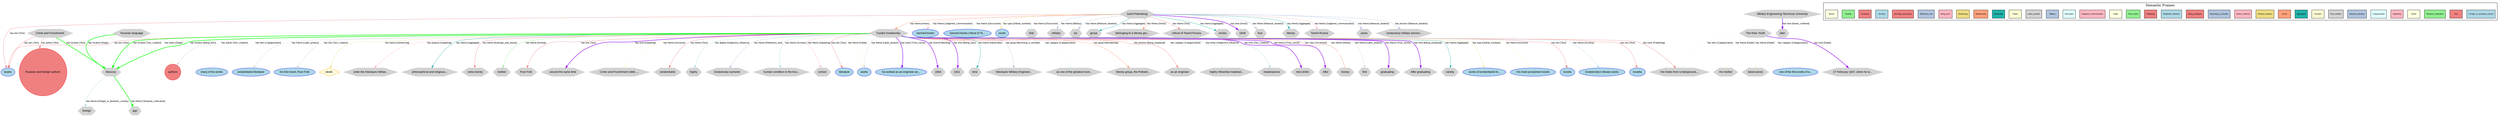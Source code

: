 digraph Fyodor_Dostoevsky {
    rankdir=TB;
    compound=true;
    node [fontname="Arial", fontsize=12, style=filled];
    edge [fontname="Arial", fontsize=10, color=gray];
    
    // Graph styling
    bgcolor=white;
    
    // Node type definitions
    subgraph cluster_people {{
        label="People";
        style=filled;
        fillcolor=lightcoral;
        color=red;
        node [fillcolor=lightcoral, color=red, shape=circle];
    }}
    
    subgraph cluster_locations {{
        label="Locations";
        style=filled;
        fillcolor=lightgreen;
        color=green;
        node [fillcolor=lightgreen, color=green, shape=box];
    }}
    
    subgraph cluster_concepts {{
        label="Concepts";
        style=filled;
        fillcolor=lightblue;
        color=blue;
        node [fillcolor=lightblue, color=blue, shape=ellipse];
    }}
    
    subgraph cluster_events {{
        label="Events";
        style=filled;
        fillcolor=lightyellow;
        color=orange;
        node [fillcolor=lightyellow, color=orange, shape=diamond];
    }}
    
    subgraph cluster_other {{
        label="Other";
        style=filled;
        fillcolor=lightgray;
        color=gray;
        node [fillcolor=lightgray, color=gray, shape=hexagon];
    }}

    // People nodes
    "authors" [label="authors", fillcolor=lightcoral, color=red, shape=circle];
    "Russian and foreign authors" [label="Russian and foreign authors", fillcolor=lightcoral, color=red, shape=circle];

    // Concepts nodes
    "literature" [label="literature", fillcolor=lightblue, color=blue, shape=ellipse];
    "works" [label="works", fillcolor=lightblue, color=blue, shape=ellipse];
    "he worked as an engineer an..." [label="he worked as an engineer an...", fillcolor=lightblue, color=blue, shape=ellipse];
    "works of existentialist lit..." [label="works of existentialist lit...", fillcolor=lightblue, color=blue, shape=ellipse];
    "His most acclaimed novels" [label="His most acclaimed novels", fillcolor=lightblue, color=blue, shape=ellipse];
    "novels" [label="novels", fillcolor=lightblue, color=blue, shape=ellipse];
    "Dostoevsky's literary works" [label="Dostoevsky's literary works", fillcolor=lightblue, color=blue, shape=ellipse];
    "one of the first works of e..." [label="one of the first works of e...", fillcolor=lightblue, color=blue, shape=ellipse];
    "novella" [label="novella", fillcolor=lightblue, color=blue, shape=ellipse];
    "books" [label="books", fillcolor=lightblue, color=blue, shape=ellipse];
    "banned books" [label="banned books", fillcolor=lightblue, color=blue, shape=ellipse];
    "many of his works" [label="many of his works", fillcolor=lightblue, color=blue, shape=ellipse];
    "banned books critical of Ts..." [label="banned books critical of Ts...", fillcolor=lightblue, color=blue, shape=ellipse];
    "novel" [label="novel", fillcolor=lightblue, color=blue, shape=ellipse];
    "existentialist literature" [label="existentialist literature", fillcolor=lightblue, color=blue, shape=ellipse];
    "his first novel, Poor Folk" [label="his first novel, Poor Folk", fillcolor=lightblue, color=blue, shape=ellipse];

    // Events nodes
    "death," [label="death,", fillcolor=lightyellow, color=orange, shape=diamond];

    // Other nodes
    "enter the Nikolayev Militar..." [label="enter the Nikolayev Militar...", fillcolor=lightgray, color=gray, shape=hexagon];
    "that" [label="that", fillcolor=lightgray, color=gray, shape=hexagon];
    "philosophical and religious..." [label="philosophical and religious...", fillcolor=lightgray, color=gray, shape=hexagon];
    "foreign" [label="foreign", fillcolor=lightgray, color=gray, shape=hexagon];
    "extra money" [label="extra money", fillcolor=lightgray, color=gray, shape=hexagon];
    "mother" [label="mother", fillcolor=lightgray, color=gray, shape=hexagon];
    "military" [label="military", fillcolor=lightgray, color=gray, shape=hexagon];
    "six" [label="six", fillcolor=lightgray, color=gray, shape=hexagon];
    "Poor Folk" [label="Poor Folk", fillcolor=lightgray, color=gray, shape=hexagon];
    "group" [label="group", fillcolor=lightgray, color=gray, shape=hexagon];
    "belonging to a literary gro..." [label="belonging to a literary gro...", fillcolor=lightgray, color=gray, shape=hexagon];
    "critical of Tsarist Russia" [label="critical of Tsarist Russia", fillcolor=lightgray, color=gray, shape=hexagon];
    "Military Engineering-Technical University" [label="Military Engineering-Technical University", fillcolor=lightgray, color=gray, shape=hexagon];
    "around the same time" [label="around the same time", fillcolor=lightgray, color=gray, shape=hexagon];
    "Crime and Punishment 1866 ,..." [label="Crime and Punishment 1866 ,...", fillcolor=lightgray, color=gray, shape=hexagon];
    "existentialist" [label="existentialist", fillcolor=lightgray, color=gray, shape=hexagon];
    "27 February 1837, when he w..." [label="27 February 1837, when he w...", fillcolor=lightgray, color=gray, shape=hexagon];
    "highly" [label="highly", fillcolor=lightgray, color=gray, shape=hexagon];
    "circles" [label="circles", fillcolor=lightgray, color=gray, shape=hexagon];
    "Crime and Punishment" [label="Crime and Punishment", fillcolor=lightgray, color=gray, shape=hexagon];
    "Dostoevsky surname " [label="Dostoevsky surname ", fillcolor=lightgray, color=gray, shape=hexagon];
    "1849" [label="1849", fillcolor=lightgray, color=gray, shape=hexagon];
    "four" [label="four", fillcolor=lightgray, color=gray, shape=hexagon];
    "human condition in the trou..." [label="human condition in the trou...", fillcolor=lightgray, color=gray, shape=hexagon];
    "school" [label="school", fillcolor=lightgray, color=gray, shape=hexagon];
    "literary" [label="literary", fillcolor=lightgray, color=gray, shape=hexagon];
    "His Notes from Underground,..." [label="His Notes from Underground,...", fillcolor=lightgray, color=gray, shape=hexagon];
    "1864" [label="1864", fillcolor=lightgray, color=gray, shape=hexagon];
    "1821" [label="1821", fillcolor=lightgray, color=gray, shape=hexagon];
    "His mother" [label="His mother", fillcolor=lightgray, color=gray, shape=hexagon];
    "time" [label="time", fillcolor=lightgray, color=gray, shape=hexagon];
    "Tsarist Russia" [label="Tsarist Russia", fillcolor=lightgray, color=gray, shape=hexagon];
    "The Raw Youth" [label="The Raw Youth", fillcolor=lightgray, color=gray, shape=hexagon];
    "Nikolayev Military Engineer..." [label="Nikolayev Military Engineer...", fillcolor=lightgray, color=gray, shape=hexagon];
    "Saint Petersburg" [label="Saint Petersburg", fillcolor=lightgray, color=gray, shape=hexagon];
    "as one of the greatest nove..." [label="as one of the greatest nove...", fillcolor=lightgray, color=gray, shape=hexagon];
    "literary group, the Petrash..." [label="literary group, the Petrash...", fillcolor=lightgray, color=gray, shape=hexagon];
    "as an engineer" [label="as an engineer", fillcolor=lightgray, color=gray, shape=hexagon];
    "highly influential masterpi..." [label="highly influential masterpi...", fillcolor=lightgray, color=gray, shape=hexagon];
    "masterpieces" [label="masterpieces", fillcolor=lightgray, color=gray, shape=hexagon];
    "age" [label="age", fillcolor=lightgray, color=gray, shape=hexagon];
    "years" [label="years", fillcolor=lightgray, color=gray, shape=hexagon];
    "mid-1840s" [label="mid-1840s", fillcolor=lightgray, color=gray, shape=hexagon];
    "After" [label="After", fillcolor=lightgray, color=gray, shape=hexagon];
    "money" [label="money", fillcolor=lightgray, color=gray, shape=hexagon];
    "first" [label="first", fillcolor=lightgray, color=gray, shape=hexagon];
    "graduating" [label="graduating", fillcolor=lightgray, color=gray, shape=hexagon];
    "later" [label="later", fillcolor=lightgray, color=gray, shape=hexagon];
    "After graduating" [label="After graduating", fillcolor=lightgray, color=gray, shape=hexagon];
    "compulsory military service..." [label="compulsory military service...", fillcolor=lightgray, color=gray, shape=hexagon];
    "Fyodor Dostoevsky" [label="Fyodor Dostoevsky", fillcolor=lightgray, color=gray, shape=hexagon];
    "variety" [label="variety", fillcolor=lightgray, color=gray, shape=hexagon];
    "tuberculosis" [label="tuberculosis", fillcolor=lightgray, color=gray, shape=hexagon];
    "Russian language" [label="Russian language", fillcolor=lightgray, color=gray, shape=hexagon];
    "Moscow" [label="Moscow", fillcolor=lightgray, color=gray, shape=hexagon];

    // Relationships
    "Moscow" -> "foreign" [label="has theme [Foreign_or_domestic_country]", color=lightblue, penwidth=1];
    "Saint Petersburg" -> "critical of Tsarist Russia" [label="has theme [Text]", color=lightcoral, penwidth=1];
    "Moscow" -> "age" [label="has theme [Temporal_collocation]", color=green, penwidth=2];
    "The Raw Youth" -> "tuberculosis" [label="has theme [Death]", color=lightyellow, penwidth=1];
    "Fyodor Dostoevsky" -> "around the same time" [label="has time [Departing]", color=purple, penwidth=2];
    "Fyodor Dostoevsky" -> "as one of the greatest nove..." [label="has category [Categorization]", color=lightcyan, penwidth=1];
    "Fyodor Dostoevsky" -> "literature" [label="has text [Text]", color=lightcoral, penwidth=1];
    "The Raw Youth" -> "His Notes from Underground,..." [label="has item [Categorization]", color=lightcyan, penwidth=1];
    "Saint Petersburg" -> "compulsory military service..." [label="has process [Measure_duration]", color=lightsteelblue, penwidth=1];
    "Saint Petersburg" -> "books" [label="has text [Text]", color=lightcoral, penwidth=1];
    "Fyodor Dostoevsky" -> "mid-1840s" [label="has time [Text_creation]", color=purple, penwidth=2];
    "Fyodor Dostoevsky" -> "His most acclaimed novels" [label="has theme [Inclusion]", color=lightgoldenrodyellow, penwidth=1];
    "Saint Petersburg" -> "literary" [label="has theme [Aggregate]", color=lightseagreen, penwidth=1];
    "Fyodor Dostoevsky" -> "highly influential masterpi..." [label="has category [Categorization]", color=lightcyan, penwidth=1];
    "Saint Petersburg" -> "belonging to a literary gro..." [label="has theme [Arrest]", color=lightsalmon, penwidth=1];
    "Saint Petersburg" -> "novel" [label="has type [Ordinal_numbers]", color=lightgoldenrod, penwidth=1];
    "Fyodor Dostoevsky" -> "school" [label="has theme [Departing]", color=lightpink, penwidth=1];
    "Military Engineering-Technical University" -> "later" [label="has time [Name_conferral]", color=purple, penwidth=2];
    "Saint Petersburg" -> "six" [label="has theme [Measure_duration]", color=lightsteelblue, penwidth=1];
    "Fyodor Dostoevsky" -> "Moscow" [label="has location [Text_creation]", color=green, penwidth=2];
    "Fyodor Dostoevsky" -> "authors" [label="has author [Text_creation]", color=lightgray, penwidth=1];
    "Saint Petersburg" -> "circles" [label="has theme [Aggregate]", color=lightseagreen, penwidth=1];
    "Fyodor Dostoevsky" -> "Crime and Punishment 1866 ,..." [label="has theme [Inclusion]", color=lightgoldenrodyellow, penwidth=1];
    "Fyodor Dostoevsky" -> "Nikolayev Military Engineer..." [label="has group [Becoming_a_member]", color=lightsteelblue, penwidth=1];
    "Fyodor Dostoevsky" -> "as an engineer" [label="has position [Being_employed]", color=lightcoral, penwidth=1];
    "Crime and Punishment" -> "books" [label="has text [Text]", color=lightcoral, penwidth=1];
    "Fyodor Dostoevsky" -> "highly" [label="has degree [Subjective_influence]", color=lightblue, penwidth=1];
    "Fyodor Dostoevsky" -> "His Notes from Underground,..." [label="has work [Publishing]", color=lightcoral, penwidth=1];
    "Saint Petersburg" -> "group" [label="has theme [Aggregate]", color=lightseagreen, penwidth=1];
    "Fyodor Dostoevsky" -> "graduating" [label="has theme [Time_vector]", color=purple, penwidth=2];
    "Fyodor Dostoevsky" -> "1864" [label="has time [Publishing]", color=purple, penwidth=2];
    "The Raw Youth" -> "one of the first works of e..." [label="has category [Categorization]", color=lightcyan, penwidth=1];
    "Russian language" -> "authors" [label="has entity [Origin]", color=lightyellow, penwidth=1];
    "Saint Petersburg" -> "Tsarist Russia" [label="has theme [Judgment_communication]", color=lightpink, penwidth=1];
    "Saint Petersburg" -> "banned books critical of Ts..." [label="has theme [Discussion]", color=lightcyan, penwidth=1];
    "Fyodor Dostoevsky" -> "variety" [label="has theme [Aggregate]", color=lightseagreen, penwidth=1];
    "Crime and Punishment" -> "Russian and foreign authors" [label="has author [Text]", color=lightcoral, penwidth=1];
    "Saint Petersburg" -> "military" [label="has theme [Military]", color=lightsteelblue, penwidth=1];
    "Fyodor Dostoevsky" -> "first" [label="has theme [Labor_product]", color=lightgray, penwidth=1];
    "The Raw Youth" -> "His mother" [label="has theme [Death]", color=lightyellow, penwidth=1];
    "Fyodor Dostoevsky" -> "he worked as an engineer an..." [label="has event [Time_vector]", color=purple, penwidth=2];
    "Fyodor Dostoevsky" -> "works" [label="has theme [Fields]", color=lightgoldenrodyellow, penwidth=1];
    "Fyodor Dostoevsky" -> "enter the Nikolayev Militar..." [label="has purpose [Departing]", color=lightpink, penwidth=1];
    "Fyodor Dostoevsky" -> "time" [label="has theme [Identicality]", color=lightseagreen, penwidth=1];
    "Fyodor Dostoevsky" -> "literary group, the Petrash..." [label="has group [Membership]", color=lightsalmon, penwidth=1];
    "Fyodor Dostoevsky" -> "Poor Folk" [label="has text [Text]", color=lightcoral, penwidth=1];
    "Saint Petersburg" -> "Fyodor Dostoevsky" [label="has theme [Arrest]", color=lightsalmon, penwidth=1];
    "Saint Petersburg" -> "years" [label="has theme [Measure_duration]", color=lightsteelblue, penwidth=1];
    "Fyodor Dostoevsky" -> "death," [label="has theme [Sentencing]", color=lightgoldenrod, penwidth=1];
    "Fyodor Dostoevsky" -> "Moscow" [label="has location [Being_born]", color=green, penwidth=2];
    "Fyodor Dostoevsky" -> "Dostoevsky surname " [label="has theme [Reference_text]", color=lightsteelblue, penwidth=1];
    "Russian language" -> "Moscow" [label="has location [Origin]", color=green, penwidth=2];
    "Saint Petersburg" -> "banned books" [label="has theme [Judgment_communication]", color=lightpink, penwidth=1];
    "Fyodor Dostoevsky" -> "novels" [label="has text [Text]", color=lightcoral, penwidth=1];
    "Fyodor Dostoevsky" -> "his first novel, Poor Folk" [label="has text [Text_creation]", color=lightgray, penwidth=1];
    "Fyodor Dostoevsky" -> "masterpieces" [label="has entity [Subjective_influence]", color=lightblue, penwidth=1];
    "Fyodor Dostoevsky" -> "existentialist literature" [label="has theme [Labor_product]", color=lightgray, penwidth=1];
    "Fyodor Dostoevsky" -> "extra money" [label="has theme [Earnings_and_losses]", color=lightcoral, penwidth=1];
    "Fyodor Dostoevsky" -> "After" [label="has theme [Time_vector]", color=purple, penwidth=2];
    "Fyodor Dostoevsky" -> "human condition in the trou..." [label="has theme [Scrutiny]", color=lightblue, penwidth=1];
    "Fyodor Dostoevsky" -> "money" [label="has class [Increment]", color=lightcoral, penwidth=1];
    "Crime and Punishment" -> "Moscow" [label="has location [Text]", color=green, penwidth=2];
    "Fyodor Dostoevsky" -> "philosophical and religious..." [label="has theme [Aggregate]", color=lightseagreen, penwidth=1];
    "Fyodor Dostoevsky" -> "works" [label="has theme [Labor_product]", color=lightgray, penwidth=1];
    "Fyodor Dostoevsky" -> "works of existentialist lit..." [label="has type [Ordinal_numbers]", color=lightgoldenrod, penwidth=1];
    "Fyodor Dostoevsky" -> "existentialist" [label="has theme [Text]", color=lightcoral, penwidth=1];
    "Saint Petersburg" -> "four" [label="has theme [Measure_duration]", color=lightsteelblue, penwidth=1];
    "Fyodor Dostoevsky" -> "After graduating" [label="has time [Being_employed]", color=purple, penwidth=2];
    "Fyodor Dostoevsky" -> "mother" [label="has theme [Kinship]", color=lightgreen, penwidth=1];
    "Fyodor Dostoevsky" -> "money" [label="has theme [Money]", color=lightyellow, penwidth=1];
    "The Raw Youth" -> "27 February 1837, when he w..." [label="has time [Death]", color=purple, penwidth=2];
    "Saint Petersburg" -> "1849" [label="has time [Arrest]", color=purple, penwidth=2];
    "Fyodor Dostoevsky" -> "books" [label="has text [Text]", color=lightcoral, penwidth=1];
    "Saint Petersburg" -> "that" [label="has theme [Discussion]", color=lightcyan, penwidth=1];
    "Fyodor Dostoevsky" -> "1821" [label="has time [Being_born]", color=purple, penwidth=2];
    "Fyodor Dostoevsky" -> "Dostoevsky's literary works" [label="has theme [Scrutiny]", color=lightblue, penwidth=1];
    "Fyodor Dostoevsky" -> "many of his works" [label="has item [Categorization]", color=lightcyan, penwidth=1];
    "Fyodor Dostoevsky" -> "novella" [label="has text [Text]", color=lightcoral, penwidth=1];

    // Frame Legend
    subgraph cluster_legend {
        label="Semantic Frames";
        style=filled;
        fillcolor=white;
        color=black;
        rank=sink;
        "Foreign_or_domestic_country_legend" [label="Foreign_or_domestic_country", fillcolor="lightblue", style=filled, shape=box, fontsize=8];
        "Text_legend" [label="Text", fillcolor="lightcoral", style=filled, shape=box, fontsize=8];
        "Temporal_collocation_legend" [label="Temporal_collocation", fillcolor="lightgreen", style=filled, shape=box, fontsize=8];
        "Death_legend" [label="Death", fillcolor="lightyellow", style=filled, shape=box, fontsize=8];
        "Departing_legend" [label="Departing", fillcolor="lightpink", style=filled, shape=box, fontsize=8];
        "Categorization_legend" [label="Categorization", fillcolor="lightcyan", style=filled, shape=box, fontsize=8];
        "Measure_duration_legend" [label="Measure_duration", fillcolor="lightsteelblue", style=filled, shape=box, fontsize=8];
        "Text_creation_legend" [label="Text_creation", fillcolor="lightgray", style=filled, shape=box, fontsize=8];
        "Inclusion_legend" [label="Inclusion", fillcolor="lightgoldenrodyellow", style=filled, shape=box, fontsize=8];
        "Aggregate_legend" [label="Aggregate", fillcolor="lightseagreen", style=filled, shape=box, fontsize=8];
        "Arrest_legend" [label="Arrest", fillcolor="lightsalmon", style=filled, shape=box, fontsize=8];
        "Ordinal_numbers_legend" [label="Ordinal_numbers", fillcolor="lightgoldenrod", style=filled, shape=box, fontsize=8];
        "Name_conferral_legend" [label="Name_conferral", fillcolor="lightpink", style=filled, shape=box, fontsize=8];
        "Becoming_a_member_legend" [label="Becoming_a_member", fillcolor="lightsteelblue", style=filled, shape=box, fontsize=8];
        "Being_employed_legend" [label="Being_employed", fillcolor="lightcoral", style=filled, shape=box, fontsize=8];
        "Subjective_influence_legend" [label="Subjective_influence", fillcolor="lightblue", style=filled, shape=box, fontsize=8];
        "Publishing_legend" [label="Publishing", fillcolor="lightcoral", style=filled, shape=box, fontsize=8];
        "Time_vector_legend" [label="Time_vector", fillcolor="lightgreen", style=filled, shape=box, fontsize=8];
        "Origin_legend" [label="Origin", fillcolor="lightyellow", style=filled, shape=box, fontsize=8];
        "Judgment_communication_legend" [label="Judgment_communication", fillcolor="lightpink", style=filled, shape=box, fontsize=8];
        "Discussion_legend" [label="Discussion", fillcolor="lightcyan", style=filled, shape=box, fontsize=8];
        "Military_legend" [label="Military", fillcolor="lightsteelblue", style=filled, shape=box, fontsize=8];
        "Labor_product_legend" [label="Labor_product", fillcolor="lightgray", style=filled, shape=box, fontsize=8];
        "Fields_legend" [label="Fields", fillcolor="lightgoldenrodyellow", style=filled, shape=box, fontsize=8];
        "Identicality_legend" [label="Identicality", fillcolor="lightseagreen", style=filled, shape=box, fontsize=8];
        "Membership_legend" [label="Membership", fillcolor="lightsalmon", style=filled, shape=box, fontsize=8];
        "Sentencing_legend" [label="Sentencing", fillcolor="lightgoldenrod", style=filled, shape=box, fontsize=8];
        "Being_born_legend" [label="Being_born", fillcolor="lightpink", style=filled, shape=box, fontsize=8];
        "Reference_text_legend" [label="Reference_text", fillcolor="lightsteelblue", style=filled, shape=box, fontsize=8];
        "Earnings_and_losses_legend" [label="Earnings_and_losses", fillcolor="lightcoral", style=filled, shape=box, fontsize=8];
        "Scrutiny_legend" [label="Scrutiny", fillcolor="lightblue", style=filled, shape=box, fontsize=8];
        "Increment_legend" [label="Increment", fillcolor="lightcoral", style=filled, shape=box, fontsize=8];
        "Kinship_legend" [label="Kinship", fillcolor="lightgreen", style=filled, shape=box, fontsize=8];
        "Money_legend" [label="Money", fillcolor="lightyellow", style=filled, shape=box, fontsize=8];
    }
}